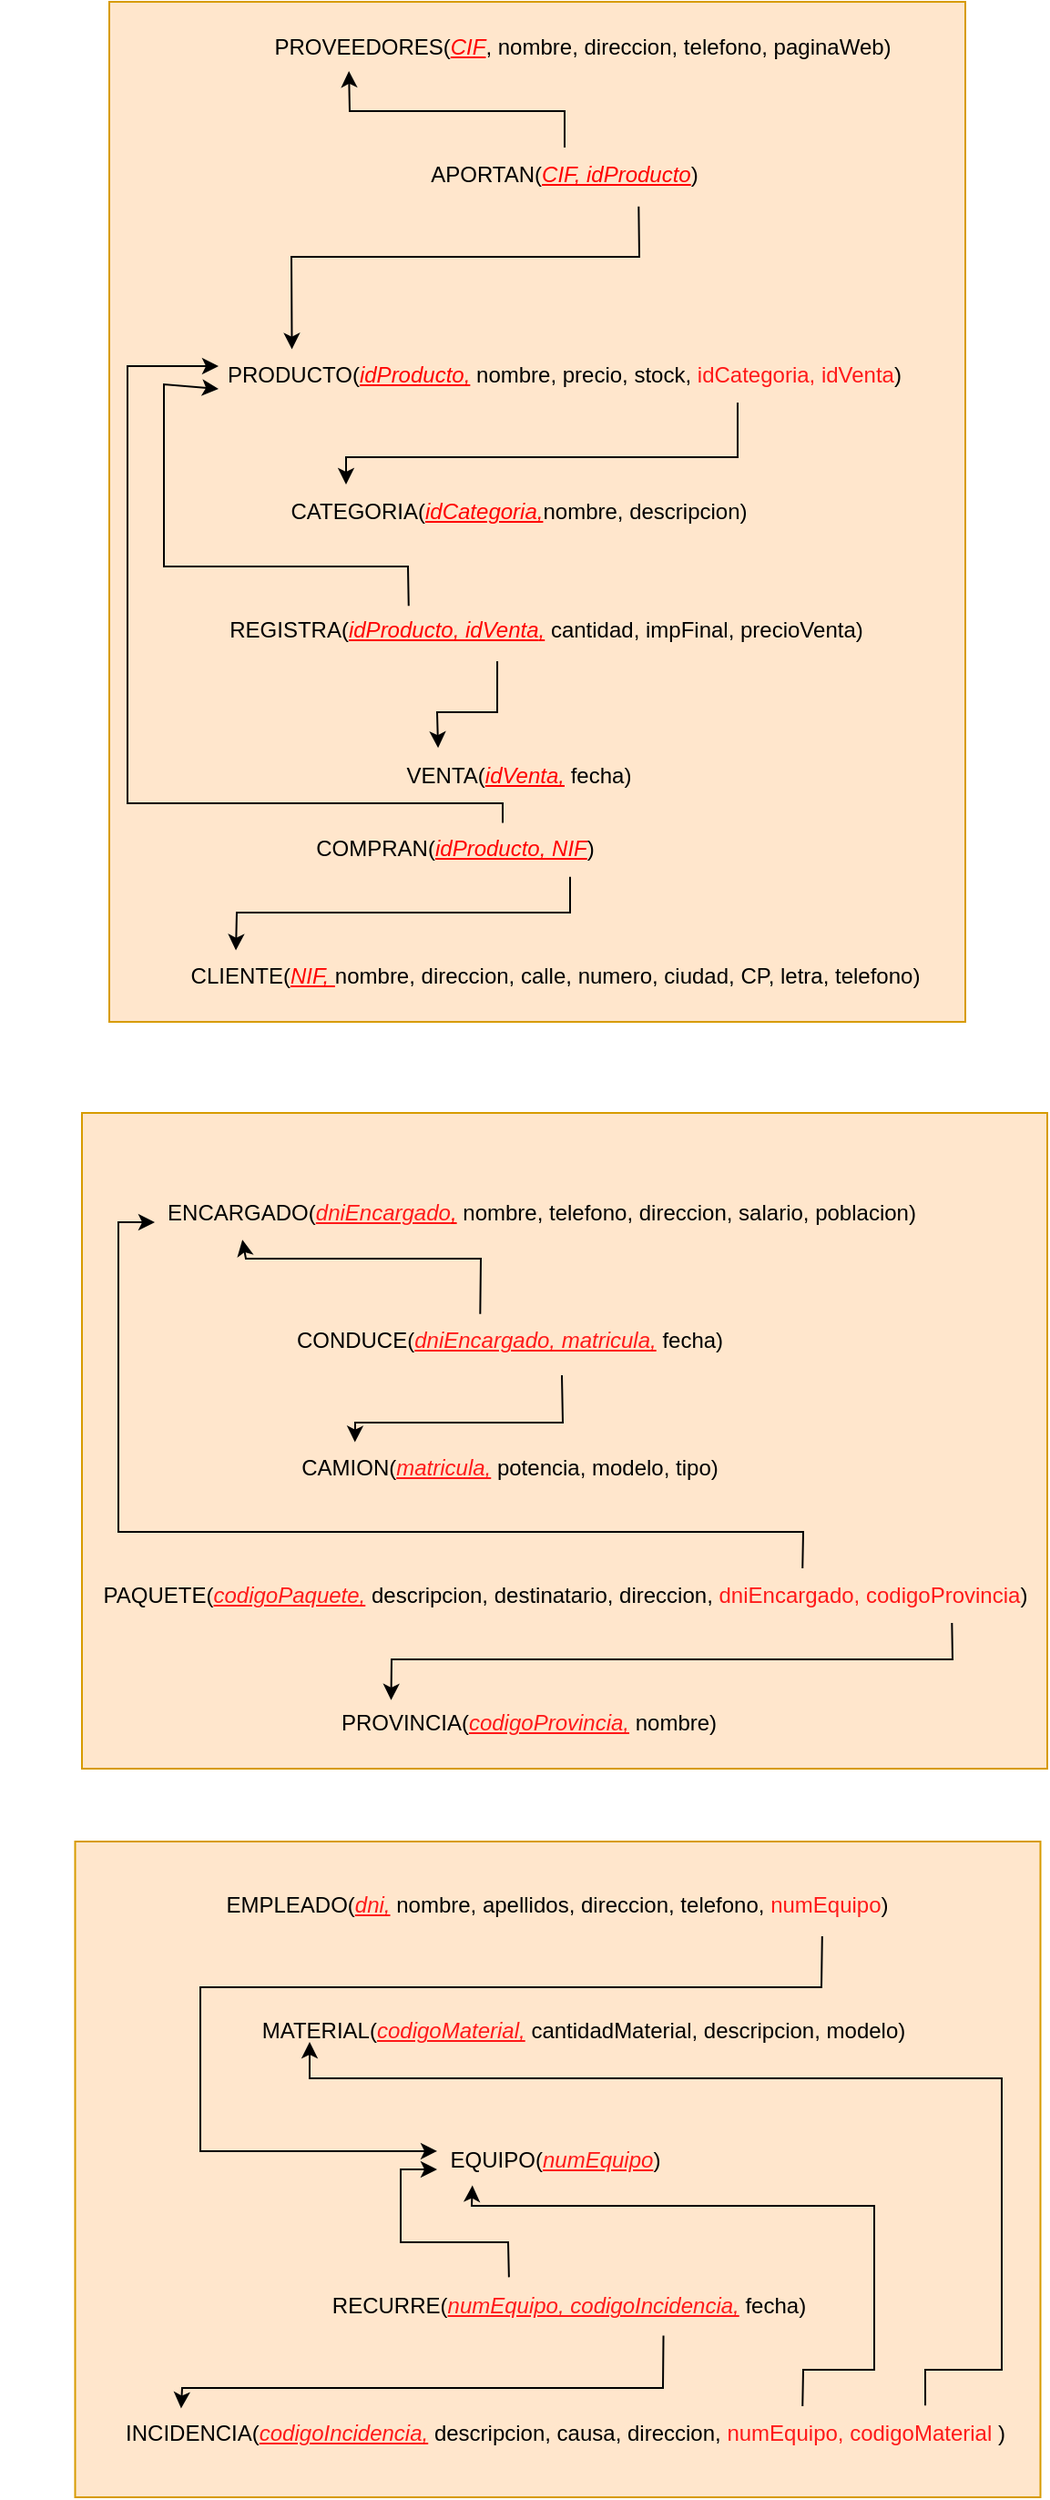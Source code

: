 <mxfile version="22.1.2" type="device">
  <diagram name="Página-1" id="fDdgExU6ooE024RCiDOn">
    <mxGraphModel dx="1877" dy="597" grid="1" gridSize="10" guides="1" tooltips="1" connect="1" arrows="1" fold="1" page="1" pageScale="1" pageWidth="827" pageHeight="1169" math="0" shadow="0">
      <root>
        <mxCell id="0" />
        <mxCell id="1" parent="0" />
        <mxCell id="4DQCw2O6XZTolD78_wUm-5" value="" style="rounded=0;whiteSpace=wrap;html=1;fillColor=#ffe6cc;strokeColor=#d79b00;" parent="1" vertex="1">
          <mxGeometry x="30" y="70" width="470" height="560" as="geometry" />
        </mxCell>
        <mxCell id="4DQCw2O6XZTolD78_wUm-6" value="PROVEEDORES(&lt;font color=&quot;#ff0000&quot;&gt;&lt;u&gt;&lt;i&gt;CIF&lt;/i&gt;&lt;/u&gt;&lt;/font&gt;, nombre, direccion, telefono, paginaWeb)" style="text;html=1;strokeColor=none;fillColor=none;align=center;verticalAlign=middle;whiteSpace=wrap;rounded=0;" parent="1" vertex="1">
          <mxGeometry x="100" y="80" width="380" height="30" as="geometry" />
        </mxCell>
        <mxCell id="4DQCw2O6XZTolD78_wUm-7" value="APORTAN(&lt;font color=&quot;#ff0000&quot;&gt;&lt;u&gt;&lt;i&gt;CIF, idProducto&lt;/i&gt;&lt;/u&gt;&lt;/font&gt;)" style="text;html=1;strokeColor=none;fillColor=none;align=center;verticalAlign=middle;whiteSpace=wrap;rounded=0;" parent="1" vertex="1">
          <mxGeometry x="90" y="150" width="380" height="30" as="geometry" />
        </mxCell>
        <mxCell id="4DQCw2O6XZTolD78_wUm-8" value="PRODUCTO(&lt;font color=&quot;#ff0000&quot;&gt;&lt;i style=&quot;text-decoration-line: underline;&quot;&gt;idProducto,&lt;/i&gt;&amp;nbsp;&lt;/font&gt;nombre, precio, stock,&amp;nbsp;&lt;font color=&quot;#ff1919&quot;&gt;idCategoria, idVenta&lt;/font&gt;)" style="text;html=1;strokeColor=none;fillColor=none;align=center;verticalAlign=middle;whiteSpace=wrap;rounded=0;" parent="1" vertex="1">
          <mxGeometry x="90" y="260" width="380" height="30" as="geometry" />
        </mxCell>
        <mxCell id="BoWPs_OEKT9h76OhDMED-1" value="CATEGORIA(&lt;font style=&quot;font-style: italic; text-decoration-line: underline;&quot; color=&quot;#ff0000&quot;&gt;idCategoria,&lt;/font&gt;nombre, descripcion)" style="text;html=1;strokeColor=none;fillColor=none;align=center;verticalAlign=middle;whiteSpace=wrap;rounded=0;" parent="1" vertex="1">
          <mxGeometry x="65" y="335" width="380" height="30" as="geometry" />
        </mxCell>
        <mxCell id="BoWPs_OEKT9h76OhDMED-3" value="VENTA(&lt;font style=&quot;font-style: italic; text-decoration-line: underline;&quot; color=&quot;#ff0000&quot;&gt;idVenta,&lt;/font&gt;&lt;font style=&quot;&quot;&gt; fecha&lt;/font&gt;)" style="text;html=1;strokeColor=none;fillColor=none;align=center;verticalAlign=middle;whiteSpace=wrap;rounded=0;" parent="1" vertex="1">
          <mxGeometry x="65" y="480" width="380" height="30" as="geometry" />
        </mxCell>
        <mxCell id="BoWPs_OEKT9h76OhDMED-4" value="REGISTRA(&lt;font color=&quot;#ff0000&quot;&gt;&lt;u&gt;&lt;i&gt;idProducto, idVenta&lt;/i&gt;&lt;/u&gt;&lt;/font&gt;&lt;font style=&quot;font-style: italic; text-decoration-line: underline;&quot; color=&quot;#ff0000&quot;&gt;,&lt;/font&gt; cantidad, impFinal, precioVenta)" style="text;html=1;strokeColor=none;fillColor=none;align=center;verticalAlign=middle;whiteSpace=wrap;rounded=0;" parent="1" vertex="1">
          <mxGeometry x="80" y="400" width="380" height="30" as="geometry" />
        </mxCell>
        <mxCell id="BoWPs_OEKT9h76OhDMED-5" value="CLIENTE(&lt;font style=&quot;font-style: italic; text-decoration-line: underline;&quot; color=&quot;#ff0000&quot;&gt;NIF, &lt;/font&gt;nombre, direccion, calle, numero, ciudad, CP, letra, telefono)" style="text;html=1;strokeColor=none;fillColor=none;align=center;verticalAlign=middle;whiteSpace=wrap;rounded=0;" parent="1" vertex="1">
          <mxGeometry x="70" y="590" width="410" height="30" as="geometry" />
        </mxCell>
        <mxCell id="BoWPs_OEKT9h76OhDMED-6" value="" style="endArrow=classic;html=1;rounded=0;exitX=0.5;exitY=0;exitDx=0;exitDy=0;entryX=0.162;entryY=0.933;entryDx=0;entryDy=0;entryPerimeter=0;" parent="1" source="4DQCw2O6XZTolD78_wUm-7" target="4DQCw2O6XZTolD78_wUm-6" edge="1">
          <mxGeometry width="50" height="50" relative="1" as="geometry">
            <mxPoint x="420" y="360" as="sourcePoint" />
            <mxPoint x="470" y="310" as="targetPoint" />
            <Array as="points">
              <mxPoint x="280" y="130" />
              <mxPoint x="162" y="130" />
            </Array>
          </mxGeometry>
        </mxCell>
        <mxCell id="BoWPs_OEKT9h76OhDMED-7" value="" style="endArrow=classic;html=1;rounded=0;exitX=0.607;exitY=1.08;exitDx=0;exitDy=0;exitPerimeter=0;entryX=0.106;entryY=0.027;entryDx=0;entryDy=0;entryPerimeter=0;" parent="1" source="4DQCw2O6XZTolD78_wUm-7" target="4DQCw2O6XZTolD78_wUm-8" edge="1">
          <mxGeometry width="50" height="50" relative="1" as="geometry">
            <mxPoint x="420" y="360" as="sourcePoint" />
            <mxPoint x="470" y="310" as="targetPoint" />
            <Array as="points">
              <mxPoint x="321" y="210" />
              <mxPoint x="130" y="210" />
            </Array>
          </mxGeometry>
        </mxCell>
        <mxCell id="BoWPs_OEKT9h76OhDMED-8" value="" style="endArrow=classic;html=1;rounded=0;exitX=0.75;exitY=1;exitDx=0;exitDy=0;entryX=0.25;entryY=0;entryDx=0;entryDy=0;" parent="1" source="4DQCw2O6XZTolD78_wUm-8" target="BoWPs_OEKT9h76OhDMED-1" edge="1">
          <mxGeometry width="50" height="50" relative="1" as="geometry">
            <mxPoint x="420" y="360" as="sourcePoint" />
            <mxPoint x="470" y="310" as="targetPoint" />
            <Array as="points">
              <mxPoint x="375" y="320" />
              <mxPoint x="160" y="320" />
            </Array>
          </mxGeometry>
        </mxCell>
        <mxCell id="BoWPs_OEKT9h76OhDMED-9" value="" style="endArrow=classic;html=1;rounded=0;exitX=0.301;exitY=0.053;exitDx=0;exitDy=0;exitPerimeter=0;entryX=0;entryY=0.75;entryDx=0;entryDy=0;" parent="1" source="BoWPs_OEKT9h76OhDMED-4" target="4DQCw2O6XZTolD78_wUm-8" edge="1">
          <mxGeometry width="50" height="50" relative="1" as="geometry">
            <mxPoint x="420" y="360" as="sourcePoint" />
            <mxPoint x="470" y="310" as="targetPoint" />
            <Array as="points">
              <mxPoint x="194" y="380" />
              <mxPoint x="60" y="380" />
              <mxPoint x="60" y="280" />
            </Array>
          </mxGeometry>
        </mxCell>
        <mxCell id="BoWPs_OEKT9h76OhDMED-10" value="" style="endArrow=classic;html=1;rounded=0;exitX=0.429;exitY=1.067;exitDx=0;exitDy=0;exitPerimeter=0;entryX=0.383;entryY=-0.013;entryDx=0;entryDy=0;entryPerimeter=0;" parent="1" source="BoWPs_OEKT9h76OhDMED-4" target="BoWPs_OEKT9h76OhDMED-3" edge="1">
          <mxGeometry width="50" height="50" relative="1" as="geometry">
            <mxPoint x="420" y="360" as="sourcePoint" />
            <mxPoint x="470" y="310" as="targetPoint" />
            <Array as="points">
              <mxPoint x="243" y="460" />
              <mxPoint x="210" y="460" />
            </Array>
          </mxGeometry>
        </mxCell>
        <mxCell id="HVKxKpB2PpCKhoe_Q9GW-1" value="COMPRAN(&lt;font color=&quot;#ff0000&quot;&gt;&lt;i&gt;&lt;u&gt;idProducto, NIF&lt;/u&gt;&lt;/i&gt;&lt;/font&gt;)" style="text;html=1;strokeColor=none;fillColor=none;align=center;verticalAlign=middle;whiteSpace=wrap;rounded=0;" parent="1" vertex="1">
          <mxGeometry x="-30" y="520" width="500" height="30" as="geometry" />
        </mxCell>
        <mxCell id="HVKxKpB2PpCKhoe_Q9GW-2" value="" style="endArrow=classic;html=1;rounded=0;exitX=0.552;exitY=0.027;exitDx=0;exitDy=0;exitPerimeter=0;" parent="1" source="HVKxKpB2PpCKhoe_Q9GW-1" edge="1">
          <mxGeometry width="50" height="50" relative="1" as="geometry">
            <mxPoint x="390" y="350" as="sourcePoint" />
            <mxPoint x="90" y="270" as="targetPoint" />
            <Array as="points">
              <mxPoint x="246" y="510" />
              <mxPoint x="40" y="510" />
              <mxPoint x="40" y="270" />
            </Array>
          </mxGeometry>
        </mxCell>
        <mxCell id="HVKxKpB2PpCKhoe_Q9GW-3" value="" style="endArrow=classic;html=1;rounded=0;exitX=0.626;exitY=1.013;exitDx=0;exitDy=0;exitPerimeter=0;entryX=0.072;entryY=0.027;entryDx=0;entryDy=0;entryPerimeter=0;" parent="1" source="HVKxKpB2PpCKhoe_Q9GW-1" target="BoWPs_OEKT9h76OhDMED-5" edge="1">
          <mxGeometry width="50" height="50" relative="1" as="geometry">
            <mxPoint x="390" y="350" as="sourcePoint" />
            <mxPoint x="440" y="300" as="targetPoint" />
            <Array as="points">
              <mxPoint x="283" y="570" />
              <mxPoint x="100" y="570" />
            </Array>
          </mxGeometry>
        </mxCell>
        <mxCell id="HVKxKpB2PpCKhoe_Q9GW-4" value="" style="rounded=0;whiteSpace=wrap;html=1;fillColor=#ffe6cc;strokeColor=#d79b00;" parent="1" vertex="1">
          <mxGeometry x="15" y="680" width="530" height="360" as="geometry" />
        </mxCell>
        <mxCell id="HVKxKpB2PpCKhoe_Q9GW-5" value="ENCARGADO(&lt;font color=&quot;#ff1919&quot;&gt;&lt;u&gt;&lt;i&gt;dniEncargado&lt;/i&gt;&lt;/u&gt;&lt;/font&gt;&lt;i style=&quot;&quot;&gt;&lt;u style=&quot;color: rgb(255, 0, 0);&quot;&gt;,&lt;/u&gt; &lt;/i&gt;nombre, telefono, direccion, salario, poblacion)" style="text;html=1;strokeColor=none;fillColor=none;align=center;verticalAlign=middle;whiteSpace=wrap;rounded=0;" parent="1" vertex="1">
          <mxGeometry x="50" y="720" width="435" height="30" as="geometry" />
        </mxCell>
        <mxCell id="HVKxKpB2PpCKhoe_Q9GW-19" value="CONDUCE(&lt;font color=&quot;#ff1919&quot;&gt;&lt;u&gt;&lt;i&gt;dniEncargado, matricula,&lt;/i&gt;&lt;/u&gt;&lt;/font&gt; fecha)" style="text;html=1;strokeColor=none;fillColor=none;align=center;verticalAlign=middle;whiteSpace=wrap;rounded=0;" parent="1" vertex="1">
          <mxGeometry x="60" y="790" width="380" height="30" as="geometry" />
        </mxCell>
        <mxCell id="HVKxKpB2PpCKhoe_Q9GW-20" value="CAMION(&lt;font style=&quot;font-style: italic; text-decoration-line: underline;&quot; color=&quot;#ff1919&quot;&gt;matricula,&lt;/font&gt; potencia, modelo, tipo)" style="text;html=1;strokeColor=none;fillColor=none;align=center;verticalAlign=middle;whiteSpace=wrap;rounded=0;" parent="1" vertex="1">
          <mxGeometry x="60" y="860" width="380" height="30" as="geometry" />
        </mxCell>
        <mxCell id="HVKxKpB2PpCKhoe_Q9GW-21" value="PAQUETE(&lt;font style=&quot;font-style: italic; text-decoration-line: underline;&quot; color=&quot;#ff1919&quot;&gt;codigoPaquete,&lt;/font&gt; descripcion, destinatario, direccion, &lt;font color=&quot;#ff1919&quot;&gt;dniEncargado, codigoProvincia&lt;/font&gt;)" style="text;html=1;strokeColor=none;fillColor=none;align=center;verticalAlign=middle;whiteSpace=wrap;rounded=0;" parent="1" vertex="1">
          <mxGeometry x="18.75" y="930" width="522.5" height="30" as="geometry" />
        </mxCell>
        <mxCell id="HVKxKpB2PpCKhoe_Q9GW-22" value="PROVINCIA(&lt;u style=&quot;font-style: italic; color: rgb(255, 25, 25);&quot;&gt;codigoProvincia,&lt;/u&gt; nombre)" style="text;html=1;strokeColor=none;fillColor=none;align=center;verticalAlign=middle;whiteSpace=wrap;rounded=0;" parent="1" vertex="1">
          <mxGeometry x="42.5" y="1000" width="435" height="30" as="geometry" />
        </mxCell>
        <mxCell id="HVKxKpB2PpCKhoe_Q9GW-23" value="" style="endArrow=classic;html=1;rounded=0;exitX=0.907;exitY=1;exitDx=0;exitDy=0;exitPerimeter=0;entryX=0.327;entryY=0.08;entryDx=0;entryDy=0;entryPerimeter=0;" parent="1" source="HVKxKpB2PpCKhoe_Q9GW-21" target="HVKxKpB2PpCKhoe_Q9GW-22" edge="1">
          <mxGeometry width="50" height="50" relative="1" as="geometry">
            <mxPoint x="395" y="890" as="sourcePoint" />
            <mxPoint x="445" y="840" as="targetPoint" />
            <Array as="points">
              <mxPoint x="493" y="980" />
              <mxPoint x="185" y="980" />
            </Array>
          </mxGeometry>
        </mxCell>
        <mxCell id="HVKxKpB2PpCKhoe_Q9GW-24" value="" style="endArrow=classic;html=1;rounded=0;exitX=0.75;exitY=0;exitDx=0;exitDy=0;" parent="1" source="HVKxKpB2PpCKhoe_Q9GW-21" edge="1">
          <mxGeometry width="50" height="50" relative="1" as="geometry">
            <mxPoint x="395" y="890" as="sourcePoint" />
            <mxPoint x="55" y="740" as="targetPoint" />
            <Array as="points">
              <mxPoint x="411" y="910" />
              <mxPoint x="35" y="910" />
              <mxPoint x="35" y="740" />
            </Array>
          </mxGeometry>
        </mxCell>
        <mxCell id="HVKxKpB2PpCKhoe_Q9GW-27" value="" style="endArrow=classic;html=1;rounded=0;exitX=0.575;exitY=1.133;exitDx=0;exitDy=0;exitPerimeter=0;entryX=0.276;entryY=0.027;entryDx=0;entryDy=0;entryPerimeter=0;" parent="1" source="HVKxKpB2PpCKhoe_Q9GW-19" target="HVKxKpB2PpCKhoe_Q9GW-20" edge="1">
          <mxGeometry width="50" height="50" relative="1" as="geometry">
            <mxPoint x="395" y="970" as="sourcePoint" />
            <mxPoint x="445" y="920" as="targetPoint" />
            <Array as="points">
              <mxPoint x="279" y="850" />
              <mxPoint x="165" y="850" />
            </Array>
          </mxGeometry>
        </mxCell>
        <mxCell id="HVKxKpB2PpCKhoe_Q9GW-28" value="" style="endArrow=classic;html=1;rounded=0;exitX=0.457;exitY=0.013;exitDx=0;exitDy=0;exitPerimeter=0;entryX=0.122;entryY=0.987;entryDx=0;entryDy=0;entryPerimeter=0;" parent="1" source="HVKxKpB2PpCKhoe_Q9GW-19" target="HVKxKpB2PpCKhoe_Q9GW-5" edge="1">
          <mxGeometry width="50" height="50" relative="1" as="geometry">
            <mxPoint x="395" y="970" as="sourcePoint" />
            <mxPoint x="445" y="920" as="targetPoint" />
            <Array as="points">
              <mxPoint x="234" y="760" />
              <mxPoint x="105" y="760" />
            </Array>
          </mxGeometry>
        </mxCell>
        <mxCell id="HVKxKpB2PpCKhoe_Q9GW-29" value="" style="rounded=0;whiteSpace=wrap;html=1;fillColor=#ffe6cc;strokeColor=#d79b00;" parent="1" vertex="1">
          <mxGeometry x="11.25" y="1080" width="530" height="360" as="geometry" />
        </mxCell>
        <mxCell id="HVKxKpB2PpCKhoe_Q9GW-30" value="MATERIAL(&lt;font style=&quot;font-style: italic; text-decoration-line: underline;&quot; color=&quot;#ff1919&quot;&gt;codigoMaterial,&lt;/font&gt;&amp;nbsp;cantidadMaterial, descripcion, modelo)" style="text;html=1;strokeColor=none;fillColor=none;align=center;verticalAlign=middle;whiteSpace=wrap;rounded=0;" parent="1" vertex="1">
          <mxGeometry x="72.5" y="1169" width="435" height="30" as="geometry" />
        </mxCell>
        <mxCell id="HVKxKpB2PpCKhoe_Q9GW-31" value="EMPLEADO(&lt;font style=&quot;font-style: italic; text-decoration-line: underline;&quot; color=&quot;#ff1919&quot;&gt;dni,&lt;/font&gt; nombre, apellidos, direccion, telefono, &lt;font color=&quot;#ff1919&quot;&gt;numEquipo&lt;/font&gt;)" style="text;html=1;strokeColor=none;fillColor=none;align=center;verticalAlign=middle;whiteSpace=wrap;rounded=0;" parent="1" vertex="1">
          <mxGeometry x="86.25" y="1100" width="380" height="30" as="geometry" />
        </mxCell>
        <mxCell id="HVKxKpB2PpCKhoe_Q9GW-32" value="EQUIPO(&lt;font color=&quot;#ff1919&quot;&gt;&lt;i&gt;&lt;u&gt;numEquipo&lt;/u&gt;&lt;/i&gt;&lt;/font&gt;)" style="text;html=1;strokeColor=none;fillColor=none;align=center;verticalAlign=middle;whiteSpace=wrap;rounded=0;" parent="1" vertex="1">
          <mxGeometry x="85" y="1240" width="380" height="30" as="geometry" />
        </mxCell>
        <mxCell id="HVKxKpB2PpCKhoe_Q9GW-33" value="INCIDENCIA(&lt;font style=&quot;font-style: italic; text-decoration-line: underline;&quot; color=&quot;#ff1919&quot;&gt;codigoIncidencia,&lt;/font&gt; descripcion, causa, direccion, &lt;font color=&quot;#ff1919&quot;&gt;numEquipo, codigoMaterial&lt;/font&gt;&amp;nbsp;)" style="text;html=1;strokeColor=none;fillColor=none;align=center;verticalAlign=middle;whiteSpace=wrap;rounded=0;" parent="1" vertex="1">
          <mxGeometry x="18.75" y="1390" width="522.5" height="30" as="geometry" />
        </mxCell>
        <mxCell id="HVKxKpB2PpCKhoe_Q9GW-34" value="RECURRE(&lt;font color=&quot;#ff1919&quot;&gt;&lt;i&gt;&lt;u&gt;numEquipo, codigoIncidencia,&lt;/u&gt;&lt;/i&gt;&lt;/font&gt;&amp;nbsp;fecha)" style="text;html=1;strokeColor=none;fillColor=none;align=center;verticalAlign=middle;whiteSpace=wrap;rounded=0;" parent="1" vertex="1">
          <mxGeometry x="65" y="1320" width="435" height="30" as="geometry" />
        </mxCell>
        <mxCell id="JB1dFoDNF8Sid9UPKm7o-5" value="" style="endArrow=classic;html=1;rounded=0;exitX=0.75;exitY=0;exitDx=0;exitDy=0;entryX=0.38;entryY=0.96;entryDx=0;entryDy=0;entryPerimeter=0;" edge="1" parent="1" source="HVKxKpB2PpCKhoe_Q9GW-33" target="HVKxKpB2PpCKhoe_Q9GW-32">
          <mxGeometry width="50" height="50" relative="1" as="geometry">
            <mxPoint x="340" y="1170" as="sourcePoint" />
            <mxPoint x="230" y="1260" as="targetPoint" />
            <Array as="points">
              <mxPoint x="411" y="1370" />
              <mxPoint x="450" y="1370" />
              <mxPoint x="450" y="1280" />
              <mxPoint x="229" y="1280" />
            </Array>
          </mxGeometry>
        </mxCell>
        <mxCell id="JB1dFoDNF8Sid9UPKm7o-6" value="" style="endArrow=classic;html=1;rounded=0;exitX=0.879;exitY=-0.013;exitDx=0;exitDy=0;exitPerimeter=0;" edge="1" parent="1" source="HVKxKpB2PpCKhoe_Q9GW-33">
          <mxGeometry width="50" height="50" relative="1" as="geometry">
            <mxPoint x="340" y="1170" as="sourcePoint" />
            <mxPoint x="140" y="1190" as="targetPoint" />
            <Array as="points">
              <mxPoint x="478" y="1370" />
              <mxPoint x="520" y="1370" />
              <mxPoint x="520" y="1210" />
              <mxPoint x="140" y="1210" />
            </Array>
          </mxGeometry>
        </mxCell>
        <mxCell id="JB1dFoDNF8Sid9UPKm7o-7" value="" style="endArrow=classic;html=1;rounded=0;exitX=0.424;exitY=-0.027;exitDx=0;exitDy=0;exitPerimeter=0;" edge="1" parent="1" source="HVKxKpB2PpCKhoe_Q9GW-34">
          <mxGeometry width="50" height="50" relative="1" as="geometry">
            <mxPoint x="340" y="1250" as="sourcePoint" />
            <mxPoint x="210" y="1260" as="targetPoint" />
            <Array as="points">
              <mxPoint x="249" y="1300" />
              <mxPoint x="190" y="1300" />
              <mxPoint x="190" y="1260" />
            </Array>
          </mxGeometry>
        </mxCell>
        <mxCell id="JB1dFoDNF8Sid9UPKm7o-8" value="" style="endArrow=classic;html=1;rounded=0;exitX=0.619;exitY=1.04;exitDx=0;exitDy=0;exitPerimeter=0;entryX=0.097;entryY=0.04;entryDx=0;entryDy=0;entryPerimeter=0;" edge="1" parent="1" source="HVKxKpB2PpCKhoe_Q9GW-34" target="HVKxKpB2PpCKhoe_Q9GW-33">
          <mxGeometry width="50" height="50" relative="1" as="geometry">
            <mxPoint x="340" y="1250" as="sourcePoint" />
            <mxPoint x="390" y="1200" as="targetPoint" />
            <Array as="points">
              <mxPoint x="334" y="1380" />
              <mxPoint x="70" y="1380" />
            </Array>
          </mxGeometry>
        </mxCell>
        <mxCell id="JB1dFoDNF8Sid9UPKm7o-9" value="" style="endArrow=classic;html=1;rounded=0;exitX=0.882;exitY=1.067;exitDx=0;exitDy=0;exitPerimeter=0;entryX=0.329;entryY=0.333;entryDx=0;entryDy=0;entryPerimeter=0;" edge="1" parent="1" source="HVKxKpB2PpCKhoe_Q9GW-31" target="HVKxKpB2PpCKhoe_Q9GW-32">
          <mxGeometry width="50" height="50" relative="1" as="geometry">
            <mxPoint x="340" y="1250" as="sourcePoint" />
            <mxPoint x="390" y="1200" as="targetPoint" />
            <Array as="points">
              <mxPoint x="421" y="1160" />
              <mxPoint x="80" y="1160" />
              <mxPoint x="80" y="1250" />
            </Array>
          </mxGeometry>
        </mxCell>
      </root>
    </mxGraphModel>
  </diagram>
</mxfile>

